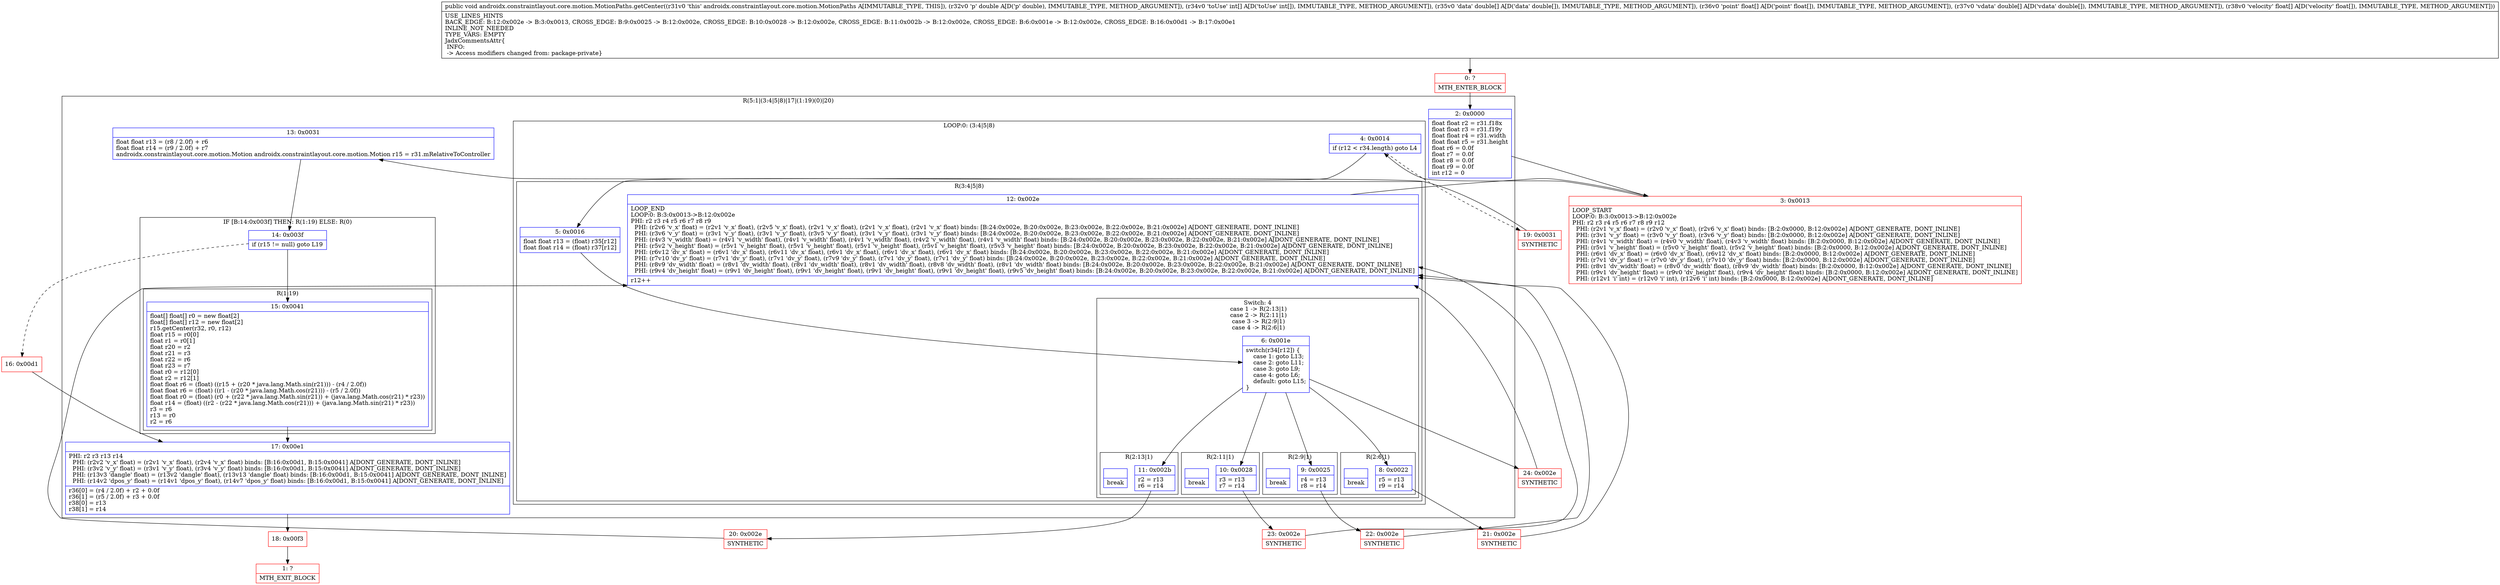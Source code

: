 digraph "CFG forandroidx.constraintlayout.core.motion.MotionPaths.getCenter(D[I[D[F[D[F)V" {
subgraph cluster_Region_2062771980 {
label = "R(5:1|(3:4|5|8)|17|(1:19)(0)|20)";
node [shape=record,color=blue];
Node_2 [shape=record,label="{2\:\ 0x0000|float float r2 = r31.f18x\lfloat float r3 = r31.f19y\lfloat float r4 = r31.width\lfloat float r5 = r31.height\lfloat r6 = 0.0f\lfloat r7 = 0.0f\lfloat r8 = 0.0f\lfloat r9 = 0.0f\lint r12 = 0\l}"];
subgraph cluster_LoopRegion_371230895 {
label = "LOOP:0: (3:4|5|8)";
node [shape=record,color=blue];
Node_4 [shape=record,label="{4\:\ 0x0014|if (r12 \< r34.length) goto L4\l}"];
subgraph cluster_Region_1611336720 {
label = "R(3:4|5|8)";
node [shape=record,color=blue];
Node_5 [shape=record,label="{5\:\ 0x0016|float float r13 = (float) r35[r12]\lfloat float r14 = (float) r37[r12]\l}"];
subgraph cluster_SwitchRegion_564732539 {
label = "Switch: 4
 case 1 -> R(2:13|1)
 case 2 -> R(2:11|1)
 case 3 -> R(2:9|1)
 case 4 -> R(2:6|1)";
node [shape=record,color=blue];
Node_6 [shape=record,label="{6\:\ 0x001e|switch(r34[r12]) \{\l    case 1: goto L13;\l    case 2: goto L11;\l    case 3: goto L9;\l    case 4: goto L6;\l    default: goto L15;\l\}\l}"];
subgraph cluster_Region_1518566405 {
label = "R(2:13|1)";
node [shape=record,color=blue];
Node_11 [shape=record,label="{11\:\ 0x002b|r2 = r13\lr6 = r14\l}"];
Node_InsnContainer_440922281 [shape=record,label="{|break\l}"];
}
subgraph cluster_Region_1946176432 {
label = "R(2:11|1)";
node [shape=record,color=blue];
Node_10 [shape=record,label="{10\:\ 0x0028|r3 = r13\lr7 = r14\l}"];
Node_InsnContainer_1693414836 [shape=record,label="{|break\l}"];
}
subgraph cluster_Region_355109179 {
label = "R(2:9|1)";
node [shape=record,color=blue];
Node_9 [shape=record,label="{9\:\ 0x0025|r4 = r13\lr8 = r14\l}"];
Node_InsnContainer_1298000128 [shape=record,label="{|break\l}"];
}
subgraph cluster_Region_1459791134 {
label = "R(2:6|1)";
node [shape=record,color=blue];
Node_8 [shape=record,label="{8\:\ 0x0022|r5 = r13\lr9 = r14\l}"];
Node_InsnContainer_149406730 [shape=record,label="{|break\l}"];
}
}
Node_12 [shape=record,label="{12\:\ 0x002e|LOOP_END\lLOOP:0: B:3:0x0013\-\>B:12:0x002e\lPHI: r2 r3 r4 r5 r6 r7 r8 r9 \l  PHI: (r2v6 'v_x' float) = (r2v1 'v_x' float), (r2v5 'v_x' float), (r2v1 'v_x' float), (r2v1 'v_x' float), (r2v1 'v_x' float) binds: [B:24:0x002e, B:20:0x002e, B:23:0x002e, B:22:0x002e, B:21:0x002e] A[DONT_GENERATE, DONT_INLINE]\l  PHI: (r3v6 'v_y' float) = (r3v1 'v_y' float), (r3v1 'v_y' float), (r3v5 'v_y' float), (r3v1 'v_y' float), (r3v1 'v_y' float) binds: [B:24:0x002e, B:20:0x002e, B:23:0x002e, B:22:0x002e, B:21:0x002e] A[DONT_GENERATE, DONT_INLINE]\l  PHI: (r4v3 'v_width' float) = (r4v1 'v_width' float), (r4v1 'v_width' float), (r4v1 'v_width' float), (r4v2 'v_width' float), (r4v1 'v_width' float) binds: [B:24:0x002e, B:20:0x002e, B:23:0x002e, B:22:0x002e, B:21:0x002e] A[DONT_GENERATE, DONT_INLINE]\l  PHI: (r5v2 'v_height' float) = (r5v1 'v_height' float), (r5v1 'v_height' float), (r5v1 'v_height' float), (r5v1 'v_height' float), (r5v3 'v_height' float) binds: [B:24:0x002e, B:20:0x002e, B:23:0x002e, B:22:0x002e, B:21:0x002e] A[DONT_GENERATE, DONT_INLINE]\l  PHI: (r6v12 'dv_x' float) = (r6v1 'dv_x' float), (r6v11 'dv_x' float), (r6v1 'dv_x' float), (r6v1 'dv_x' float), (r6v1 'dv_x' float) binds: [B:24:0x002e, B:20:0x002e, B:23:0x002e, B:22:0x002e, B:21:0x002e] A[DONT_GENERATE, DONT_INLINE]\l  PHI: (r7v10 'dv_y' float) = (r7v1 'dv_y' float), (r7v1 'dv_y' float), (r7v9 'dv_y' float), (r7v1 'dv_y' float), (r7v1 'dv_y' float) binds: [B:24:0x002e, B:20:0x002e, B:23:0x002e, B:22:0x002e, B:21:0x002e] A[DONT_GENERATE, DONT_INLINE]\l  PHI: (r8v9 'dv_width' float) = (r8v1 'dv_width' float), (r8v1 'dv_width' float), (r8v1 'dv_width' float), (r8v8 'dv_width' float), (r8v1 'dv_width' float) binds: [B:24:0x002e, B:20:0x002e, B:23:0x002e, B:22:0x002e, B:21:0x002e] A[DONT_GENERATE, DONT_INLINE]\l  PHI: (r9v4 'dv_height' float) = (r9v1 'dv_height' float), (r9v1 'dv_height' float), (r9v1 'dv_height' float), (r9v1 'dv_height' float), (r9v5 'dv_height' float) binds: [B:24:0x002e, B:20:0x002e, B:23:0x002e, B:22:0x002e, B:21:0x002e] A[DONT_GENERATE, DONT_INLINE]\l|r12++\l}"];
}
}
Node_13 [shape=record,label="{13\:\ 0x0031|float float r13 = (r8 \/ 2.0f) + r6\lfloat float r14 = (r9 \/ 2.0f) + r7\landroidx.constraintlayout.core.motion.Motion androidx.constraintlayout.core.motion.Motion r15 = r31.mRelativeToController\l}"];
subgraph cluster_IfRegion_1665227013 {
label = "IF [B:14:0x003f] THEN: R(1:19) ELSE: R(0)";
node [shape=record,color=blue];
Node_14 [shape=record,label="{14\:\ 0x003f|if (r15 != null) goto L19\l}"];
subgraph cluster_Region_634189012 {
label = "R(1:19)";
node [shape=record,color=blue];
Node_15 [shape=record,label="{15\:\ 0x0041|float[] float[] r0 = new float[2]\lfloat[] float[] r12 = new float[2]\lr15.getCenter(r32, r0, r12)\lfloat r15 = r0[0]\lfloat r1 = r0[1]\lfloat r20 = r2\lfloat r21 = r3\lfloat r22 = r6\lfloat r23 = r7\lfloat r0 = r12[0]\lfloat r2 = r12[1]\lfloat float r6 = (float) ((r15 + (r20 * java.lang.Math.sin(r21))) \- (r4 \/ 2.0f))\lfloat float r6 = (float) ((r1 \- (r20 * java.lang.Math.cos(r21))) \- (r5 \/ 2.0f))\lfloat float r0 = (float) (r0 + (r22 * java.lang.Math.sin(r21)) + (java.lang.Math.cos(r21) * r23))\lfloat r14 = (float) ((r2 \- (r22 * java.lang.Math.cos(r21))) + (java.lang.Math.sin(r21) * r23))\lr3 = r6\lr13 = r0\lr2 = r6\l}"];
}
subgraph cluster_Region_755023623 {
label = "R(0)";
node [shape=record,color=blue];
}
}
Node_17 [shape=record,label="{17\:\ 0x00e1|PHI: r2 r3 r13 r14 \l  PHI: (r2v2 'v_x' float) = (r2v1 'v_x' float), (r2v4 'v_x' float) binds: [B:16:0x00d1, B:15:0x0041] A[DONT_GENERATE, DONT_INLINE]\l  PHI: (r3v2 'v_y' float) = (r3v1 'v_y' float), (r3v4 'v_y' float) binds: [B:16:0x00d1, B:15:0x0041] A[DONT_GENERATE, DONT_INLINE]\l  PHI: (r13v3 'dangle' float) = (r13v2 'dangle' float), (r13v13 'dangle' float) binds: [B:16:0x00d1, B:15:0x0041] A[DONT_GENERATE, DONT_INLINE]\l  PHI: (r14v2 'dpos_y' float) = (r14v1 'dpos_y' float), (r14v7 'dpos_y' float) binds: [B:16:0x00d1, B:15:0x0041] A[DONT_GENERATE, DONT_INLINE]\l|r36[0] = (r4 \/ 2.0f) + r2 + 0.0f\lr36[1] = (r5 \/ 2.0f) + r3 + 0.0f\lr38[0] = r13\lr38[1] = r14\l}"];
}
Node_0 [shape=record,color=red,label="{0\:\ ?|MTH_ENTER_BLOCK\l}"];
Node_3 [shape=record,color=red,label="{3\:\ 0x0013|LOOP_START\lLOOP:0: B:3:0x0013\-\>B:12:0x002e\lPHI: r2 r3 r4 r5 r6 r7 r8 r9 r12 \l  PHI: (r2v1 'v_x' float) = (r2v0 'v_x' float), (r2v6 'v_x' float) binds: [B:2:0x0000, B:12:0x002e] A[DONT_GENERATE, DONT_INLINE]\l  PHI: (r3v1 'v_y' float) = (r3v0 'v_y' float), (r3v6 'v_y' float) binds: [B:2:0x0000, B:12:0x002e] A[DONT_GENERATE, DONT_INLINE]\l  PHI: (r4v1 'v_width' float) = (r4v0 'v_width' float), (r4v3 'v_width' float) binds: [B:2:0x0000, B:12:0x002e] A[DONT_GENERATE, DONT_INLINE]\l  PHI: (r5v1 'v_height' float) = (r5v0 'v_height' float), (r5v2 'v_height' float) binds: [B:2:0x0000, B:12:0x002e] A[DONT_GENERATE, DONT_INLINE]\l  PHI: (r6v1 'dv_x' float) = (r6v0 'dv_x' float), (r6v12 'dv_x' float) binds: [B:2:0x0000, B:12:0x002e] A[DONT_GENERATE, DONT_INLINE]\l  PHI: (r7v1 'dv_y' float) = (r7v0 'dv_y' float), (r7v10 'dv_y' float) binds: [B:2:0x0000, B:12:0x002e] A[DONT_GENERATE, DONT_INLINE]\l  PHI: (r8v1 'dv_width' float) = (r8v0 'dv_width' float), (r8v9 'dv_width' float) binds: [B:2:0x0000, B:12:0x002e] A[DONT_GENERATE, DONT_INLINE]\l  PHI: (r9v1 'dv_height' float) = (r9v0 'dv_height' float), (r9v4 'dv_height' float) binds: [B:2:0x0000, B:12:0x002e] A[DONT_GENERATE, DONT_INLINE]\l  PHI: (r12v1 'i' int) = (r12v0 'i' int), (r12v6 'i' int) binds: [B:2:0x0000, B:12:0x002e] A[DONT_GENERATE, DONT_INLINE]\l}"];
Node_21 [shape=record,color=red,label="{21\:\ 0x002e|SYNTHETIC\l}"];
Node_22 [shape=record,color=red,label="{22\:\ 0x002e|SYNTHETIC\l}"];
Node_23 [shape=record,color=red,label="{23\:\ 0x002e|SYNTHETIC\l}"];
Node_20 [shape=record,color=red,label="{20\:\ 0x002e|SYNTHETIC\l}"];
Node_24 [shape=record,color=red,label="{24\:\ 0x002e|SYNTHETIC\l}"];
Node_19 [shape=record,color=red,label="{19\:\ 0x0031|SYNTHETIC\l}"];
Node_18 [shape=record,color=red,label="{18\:\ 0x00f3}"];
Node_1 [shape=record,color=red,label="{1\:\ ?|MTH_EXIT_BLOCK\l}"];
Node_16 [shape=record,color=red,label="{16\:\ 0x00d1}"];
MethodNode[shape=record,label="{public void androidx.constraintlayout.core.motion.MotionPaths.getCenter((r31v0 'this' androidx.constraintlayout.core.motion.MotionPaths A[IMMUTABLE_TYPE, THIS]), (r32v0 'p' double A[D('p' double), IMMUTABLE_TYPE, METHOD_ARGUMENT]), (r34v0 'toUse' int[] A[D('toUse' int[]), IMMUTABLE_TYPE, METHOD_ARGUMENT]), (r35v0 'data' double[] A[D('data' double[]), IMMUTABLE_TYPE, METHOD_ARGUMENT]), (r36v0 'point' float[] A[D('point' float[]), IMMUTABLE_TYPE, METHOD_ARGUMENT]), (r37v0 'vdata' double[] A[D('vdata' double[]), IMMUTABLE_TYPE, METHOD_ARGUMENT]), (r38v0 'velocity' float[] A[D('velocity' float[]), IMMUTABLE_TYPE, METHOD_ARGUMENT]))  | USE_LINES_HINTS\lBACK_EDGE: B:12:0x002e \-\> B:3:0x0013, CROSS_EDGE: B:9:0x0025 \-\> B:12:0x002e, CROSS_EDGE: B:10:0x0028 \-\> B:12:0x002e, CROSS_EDGE: B:11:0x002b \-\> B:12:0x002e, CROSS_EDGE: B:6:0x001e \-\> B:12:0x002e, CROSS_EDGE: B:16:0x00d1 \-\> B:17:0x00e1\lINLINE_NOT_NEEDED\lTYPE_VARS: EMPTY\lJadxCommentsAttr\{\l INFO: \l \-\> Access modifiers changed from: package\-private\}\l}"];
MethodNode -> Node_0;Node_2 -> Node_3;
Node_4 -> Node_5;
Node_4 -> Node_19[style=dashed];
Node_5 -> Node_6;
Node_6 -> Node_8;
Node_6 -> Node_9;
Node_6 -> Node_10;
Node_6 -> Node_11;
Node_6 -> Node_24;
Node_11 -> Node_20;
Node_10 -> Node_23;
Node_9 -> Node_22;
Node_8 -> Node_21;
Node_12 -> Node_3;
Node_13 -> Node_14;
Node_14 -> Node_15;
Node_14 -> Node_16[style=dashed];
Node_15 -> Node_17;
Node_17 -> Node_18;
Node_0 -> Node_2;
Node_3 -> Node_4;
Node_21 -> Node_12;
Node_22 -> Node_12;
Node_23 -> Node_12;
Node_20 -> Node_12;
Node_24 -> Node_12;
Node_19 -> Node_13;
Node_18 -> Node_1;
Node_16 -> Node_17;
}

